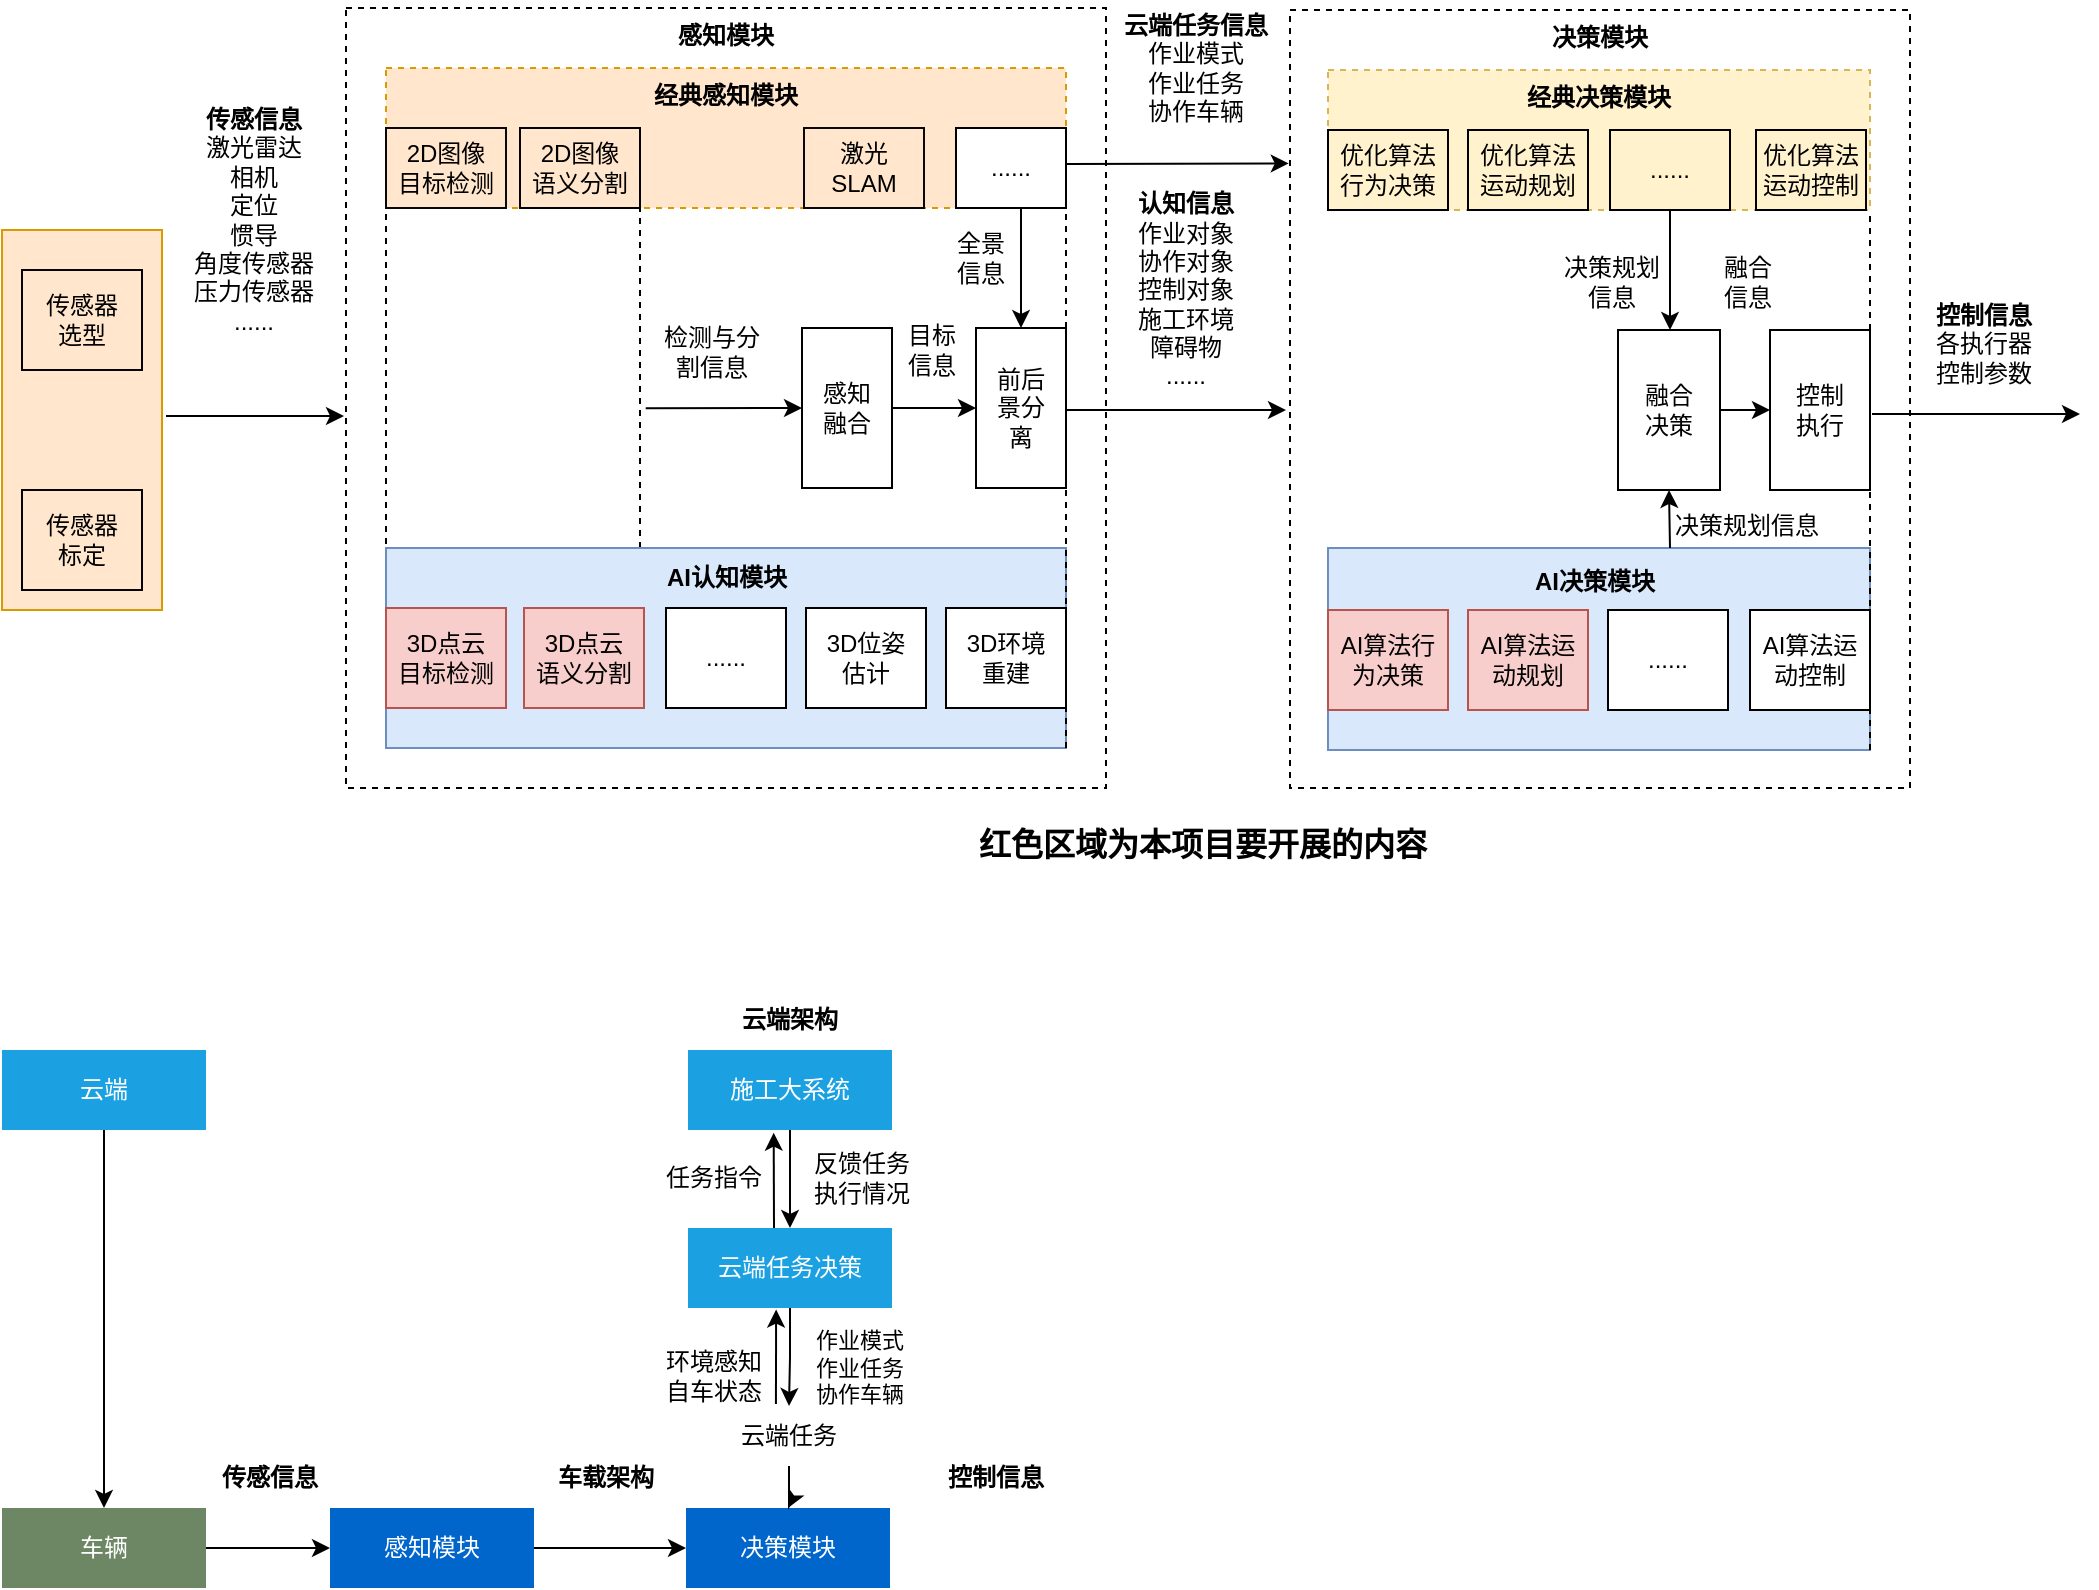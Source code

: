 <mxfile version="24.2.5" type="github">
  <diagram name="第 1 页" id="iehfQGtayAtAJCWWqkCr">
    <mxGraphModel dx="1822" dy="760" grid="1" gridSize="10" guides="1" tooltips="1" connect="1" arrows="1" fold="1" page="1" pageScale="1" pageWidth="827" pageHeight="1169" math="0" shadow="0">
      <root>
        <mxCell id="0" />
        <mxCell id="1" parent="0" />
        <mxCell id="oBShwvplJw0bLknqG_wh-67" value="&lt;b&gt;认知信息&lt;/b&gt;&lt;div&gt;作业对象&lt;/div&gt;&lt;div&gt;协作对象&lt;/div&gt;&lt;div&gt;控制对象&lt;/div&gt;&lt;div&gt;施工环境&lt;/div&gt;&lt;div&gt;障碍物&lt;/div&gt;&lt;div&gt;......&lt;/div&gt;" style="text;html=1;align=center;verticalAlign=middle;whiteSpace=wrap;rounded=0;" vertex="1" parent="1">
          <mxGeometry x="700" y="181" width="100" height="120" as="geometry" />
        </mxCell>
        <mxCell id="oBShwvplJw0bLknqG_wh-32" value="&lt;b&gt;决策模块&lt;/b&gt;" style="text;html=1;align=center;verticalAlign=top;whiteSpace=wrap;rounded=0;strokeColor=#000000;dashed=1;" vertex="1" parent="1">
          <mxGeometry x="802" y="101" width="310" height="389" as="geometry" />
        </mxCell>
        <mxCell id="oBShwvplJw0bLknqG_wh-6" value="&lt;b&gt;感知模块&lt;/b&gt;" style="text;html=1;align=center;verticalAlign=top;whiteSpace=wrap;rounded=0;strokeColor=#000000;dashed=1;" vertex="1" parent="1">
          <mxGeometry x="330" y="100" width="380" height="390" as="geometry" />
        </mxCell>
        <mxCell id="oBShwvplJw0bLknqG_wh-23" value="" style="rounded=0;whiteSpace=wrap;html=1;dashed=1;" vertex="1" parent="1">
          <mxGeometry x="350" y="170" width="127" height="290" as="geometry" />
        </mxCell>
        <mxCell id="oBShwvplJw0bLknqG_wh-22" value="&lt;b&gt;经典感知模块&lt;/b&gt;" style="text;html=1;align=center;verticalAlign=top;whiteSpace=wrap;rounded=0;strokeColor=#d79b00;dashed=1;fillColor=#ffe6cc;" vertex="1" parent="1">
          <mxGeometry x="350" y="130" width="340" height="70" as="geometry" />
        </mxCell>
        <mxCell id="oBShwvplJw0bLknqG_wh-12" value="" style="rounded=0;whiteSpace=wrap;html=1;fillColor=#ffe6cc;strokeColor=#d79b00;" vertex="1" parent="1">
          <mxGeometry x="158" y="211" width="80" height="190" as="geometry" />
        </mxCell>
        <mxCell id="oBShwvplJw0bLknqG_wh-3" value="传感器&lt;div&gt;选型&lt;/div&gt;" style="text;html=1;align=center;verticalAlign=middle;whiteSpace=wrap;rounded=0;fillColor=#ffe6cc;strokeColor=#050505;" vertex="1" parent="1">
          <mxGeometry x="168" y="231" width="60" height="50" as="geometry" />
        </mxCell>
        <mxCell id="oBShwvplJw0bLknqG_wh-4" value="传感器&lt;div&gt;标定&lt;/div&gt;" style="text;html=1;align=center;verticalAlign=middle;whiteSpace=wrap;rounded=0;fillColor=#ffe6cc;strokeColor=#050505;" vertex="1" parent="1">
          <mxGeometry x="168" y="341" width="60" height="50" as="geometry" />
        </mxCell>
        <mxCell id="oBShwvplJw0bLknqG_wh-5" value="&lt;b&gt;传感信息&lt;/b&gt;&lt;div&gt;激光雷达&lt;/div&gt;&lt;div&gt;相机&lt;/div&gt;&lt;div&gt;定位&lt;/div&gt;&lt;div&gt;惯导&lt;/div&gt;&lt;div&gt;角度传感器&lt;/div&gt;&lt;div&gt;压力传感器&lt;/div&gt;&lt;div&gt;......&lt;/div&gt;" style="text;html=1;align=center;verticalAlign=middle;whiteSpace=wrap;rounded=0;" vertex="1" parent="1">
          <mxGeometry x="234" y="146" width="100" height="120" as="geometry" />
        </mxCell>
        <mxCell id="oBShwvplJw0bLknqG_wh-8" value="2D图像&lt;div&gt;目标检测&lt;/div&gt;" style="text;html=1;align=center;verticalAlign=middle;whiteSpace=wrap;rounded=0;fillColor=#ffe6cc;strokeColor=#080808;" vertex="1" parent="1">
          <mxGeometry x="350" y="160" width="60" height="40" as="geometry" />
        </mxCell>
        <mxCell id="oBShwvplJw0bLknqG_wh-9" value="2D图像&lt;div&gt;语义分割&lt;/div&gt;" style="text;html=1;align=center;verticalAlign=middle;whiteSpace=wrap;rounded=0;fillColor=#ffe6cc;strokeColor=#030303;" vertex="1" parent="1">
          <mxGeometry x="417" y="160" width="60" height="40" as="geometry" />
        </mxCell>
        <mxCell id="oBShwvplJw0bLknqG_wh-10" value="激光&lt;div&gt;&lt;span style=&quot;background-color: initial;&quot;&gt;SLAM&lt;/span&gt;&lt;/div&gt;" style="text;html=1;align=center;verticalAlign=middle;whiteSpace=wrap;rounded=0;fillColor=#ffe6cc;strokeColor=#080808;" vertex="1" parent="1">
          <mxGeometry x="559" y="160" width="60" height="40" as="geometry" />
        </mxCell>
        <mxCell id="oBShwvplJw0bLknqG_wh-14" value="......" style="text;html=1;align=center;verticalAlign=middle;whiteSpace=wrap;rounded=0;strokeColor=default;fillColor=default;" vertex="1" parent="1">
          <mxGeometry x="635" y="160" width="55" height="40" as="geometry" />
        </mxCell>
        <mxCell id="oBShwvplJw0bLknqG_wh-15" value="感知&lt;div&gt;融合&lt;/div&gt;" style="text;html=1;align=center;verticalAlign=middle;whiteSpace=wrap;rounded=0;strokeColor=default;" vertex="1" parent="1">
          <mxGeometry x="558" y="260" width="45" height="80" as="geometry" />
        </mxCell>
        <mxCell id="oBShwvplJw0bLknqG_wh-16" value="前后&lt;div&gt;景分&lt;/div&gt;&lt;div&gt;离&lt;/div&gt;" style="text;html=1;align=center;verticalAlign=middle;whiteSpace=wrap;rounded=0;strokeColor=default;" vertex="1" parent="1">
          <mxGeometry x="645" y="260" width="45" height="80" as="geometry" />
        </mxCell>
        <mxCell id="oBShwvplJw0bLknqG_wh-17" value="" style="endArrow=classic;html=1;rounded=0;exitX=0.591;exitY=1.011;exitDx=0;exitDy=0;exitPerimeter=0;" edge="1" parent="1" source="oBShwvplJw0bLknqG_wh-14" target="oBShwvplJw0bLknqG_wh-16">
          <mxGeometry width="50" height="50" relative="1" as="geometry">
            <mxPoint x="610" y="270" as="sourcePoint" />
            <mxPoint x="660" y="220" as="targetPoint" />
          </mxGeometry>
        </mxCell>
        <mxCell id="oBShwvplJw0bLknqG_wh-18" value="" style="endArrow=classic;html=1;rounded=0;exitX=0.386;exitY=0.488;exitDx=0;exitDy=0;exitPerimeter=0;entryX=0;entryY=0.5;entryDx=0;entryDy=0;" edge="1" parent="1" target="oBShwvplJw0bLknqG_wh-15">
          <mxGeometry width="50" height="50" relative="1" as="geometry">
            <mxPoint x="479.84" y="300.08" as="sourcePoint" />
            <mxPoint x="540" y="300" as="targetPoint" />
          </mxGeometry>
        </mxCell>
        <mxCell id="oBShwvplJw0bLknqG_wh-19" value="" style="endArrow=classic;html=1;rounded=0;exitX=1;exitY=0.5;exitDx=0;exitDy=0;entryX=0;entryY=0.5;entryDx=0;entryDy=0;" edge="1" parent="1" source="oBShwvplJw0bLknqG_wh-15" target="oBShwvplJw0bLknqG_wh-16">
          <mxGeometry width="50" height="50" relative="1" as="geometry">
            <mxPoint x="490" y="360" as="sourcePoint" />
            <mxPoint x="540" y="310" as="targetPoint" />
          </mxGeometry>
        </mxCell>
        <mxCell id="oBShwvplJw0bLknqG_wh-20" value="检测&lt;span style=&quot;background-color: initial;&quot;&gt;与&lt;/span&gt;&lt;span style=&quot;background-color: initial;&quot;&gt;分&lt;/span&gt;&lt;span style=&quot;background-color: initial;&quot;&gt;割信&lt;/span&gt;&lt;span style=&quot;background-color: initial;&quot;&gt;息&lt;/span&gt;" style="text;html=1;align=center;verticalAlign=middle;whiteSpace=wrap;rounded=0;" vertex="1" parent="1">
          <mxGeometry x="483" y="257" width="60" height="30" as="geometry" />
        </mxCell>
        <mxCell id="oBShwvplJw0bLknqG_wh-21" value="目标&lt;div&gt;信息&lt;/div&gt;" style="text;html=1;align=center;verticalAlign=middle;whiteSpace=wrap;rounded=0;" vertex="1" parent="1">
          <mxGeometry x="593" y="256" width="60" height="30" as="geometry" />
        </mxCell>
        <mxCell id="oBShwvplJw0bLknqG_wh-26" value="" style="rounded=0;whiteSpace=wrap;html=1;fillColor=#dae8fc;strokeColor=#6c8ebf;" vertex="1" parent="1">
          <mxGeometry x="350" y="370" width="340" height="100" as="geometry" />
        </mxCell>
        <mxCell id="oBShwvplJw0bLknqG_wh-24" value="3D点云&lt;div&gt;目标检测&lt;/div&gt;" style="text;html=1;align=center;verticalAlign=middle;whiteSpace=wrap;rounded=0;strokeColor=#b85450;fillColor=#f8cecc;" vertex="1" parent="1">
          <mxGeometry x="350" y="400" width="60" height="50" as="geometry" />
        </mxCell>
        <mxCell id="oBShwvplJw0bLknqG_wh-25" value="3D点云&lt;div&gt;语义分割&lt;/div&gt;" style="text;html=1;align=center;verticalAlign=middle;whiteSpace=wrap;rounded=0;strokeColor=#b85450;fillColor=#f8cecc;" vertex="1" parent="1">
          <mxGeometry x="419" y="400" width="60" height="50" as="geometry" />
        </mxCell>
        <mxCell id="oBShwvplJw0bLknqG_wh-27" value="&lt;b&gt;AI认知模块&lt;/b&gt;" style="text;html=1;align=center;verticalAlign=middle;whiteSpace=wrap;rounded=0;" vertex="1" parent="1">
          <mxGeometry x="484" y="370" width="73" height="30" as="geometry" />
        </mxCell>
        <mxCell id="oBShwvplJw0bLknqG_wh-28" value="......" style="text;html=1;align=center;verticalAlign=middle;whiteSpace=wrap;rounded=0;strokeColor=default;fillColor=default;" vertex="1" parent="1">
          <mxGeometry x="490" y="400" width="60" height="50" as="geometry" />
        </mxCell>
        <mxCell id="oBShwvplJw0bLknqG_wh-29" value="3D位姿&lt;div&gt;估计&lt;/div&gt;" style="text;html=1;align=center;verticalAlign=middle;whiteSpace=wrap;rounded=0;strokeColor=default;fillColor=default;" vertex="1" parent="1">
          <mxGeometry x="560" y="400" width="60" height="50" as="geometry" />
        </mxCell>
        <mxCell id="oBShwvplJw0bLknqG_wh-30" value="3D环境&lt;div&gt;重建&lt;/div&gt;" style="text;html=1;align=center;verticalAlign=middle;whiteSpace=wrap;rounded=0;strokeColor=default;fillColor=default;" vertex="1" parent="1">
          <mxGeometry x="630" y="400" width="60" height="50" as="geometry" />
        </mxCell>
        <mxCell id="oBShwvplJw0bLknqG_wh-31" value="" style="endArrow=none;dashed=1;html=1;strokeWidth=1;rounded=0;exitX=1;exitY=1;exitDx=0;exitDy=0;" edge="1" parent="1" source="oBShwvplJw0bLknqG_wh-26">
          <mxGeometry width="50" height="50" relative="1" as="geometry">
            <mxPoint x="534" y="380" as="sourcePoint" />
            <mxPoint x="690" y="200" as="targetPoint" />
          </mxGeometry>
        </mxCell>
        <mxCell id="oBShwvplJw0bLknqG_wh-34" value="&lt;b&gt;经典决策模块&lt;/b&gt;" style="text;html=1;align=center;verticalAlign=top;whiteSpace=wrap;rounded=0;strokeColor=#d6b656;dashed=1;fillColor=#fff2cc;" vertex="1" parent="1">
          <mxGeometry x="821" y="131" width="271" height="70" as="geometry" />
        </mxCell>
        <mxCell id="oBShwvplJw0bLknqG_wh-35" value="优化算法行为决策" style="text;html=1;align=center;verticalAlign=middle;whiteSpace=wrap;rounded=0;fillColor=#fff2cc;strokeColor=#000000;" vertex="1" parent="1">
          <mxGeometry x="821" y="161" width="60" height="40" as="geometry" />
        </mxCell>
        <mxCell id="oBShwvplJw0bLknqG_wh-36" value="优化算法运动规划" style="text;html=1;align=center;verticalAlign=middle;whiteSpace=wrap;rounded=0;fillColor=#fff2cc;strokeColor=#000000;" vertex="1" parent="1">
          <mxGeometry x="891" y="161" width="60" height="40" as="geometry" />
        </mxCell>
        <mxCell id="oBShwvplJw0bLknqG_wh-37" value="......" style="text;html=1;align=center;verticalAlign=middle;whiteSpace=wrap;rounded=0;fillColor=#fff2cc;strokeColor=#000000;" vertex="1" parent="1">
          <mxGeometry x="962" y="161" width="60" height="40" as="geometry" />
        </mxCell>
        <mxCell id="oBShwvplJw0bLknqG_wh-38" value="优化算法运动控制" style="text;html=1;align=center;verticalAlign=middle;whiteSpace=wrap;rounded=0;strokeColor=#000000;fillColor=#fff2cc;" vertex="1" parent="1">
          <mxGeometry x="1035" y="161" width="55" height="40" as="geometry" />
        </mxCell>
        <mxCell id="oBShwvplJw0bLknqG_wh-39" value="融合&lt;div&gt;决策&lt;/div&gt;" style="text;html=1;align=center;verticalAlign=middle;whiteSpace=wrap;rounded=0;strokeColor=default;" vertex="1" parent="1">
          <mxGeometry x="966" y="261" width="51" height="80" as="geometry" />
        </mxCell>
        <mxCell id="oBShwvplJw0bLknqG_wh-40" value="控制&lt;div&gt;执行&lt;/div&gt;" style="text;html=1;align=center;verticalAlign=middle;whiteSpace=wrap;rounded=0;strokeColor=default;" vertex="1" parent="1">
          <mxGeometry x="1042" y="261" width="50" height="80" as="geometry" />
        </mxCell>
        <mxCell id="oBShwvplJw0bLknqG_wh-43" value="" style="endArrow=classic;html=1;rounded=0;exitX=1;exitY=0.5;exitDx=0;exitDy=0;entryX=0;entryY=0.5;entryDx=0;entryDy=0;" edge="1" parent="1" source="oBShwvplJw0bLknqG_wh-39" target="oBShwvplJw0bLknqG_wh-40">
          <mxGeometry width="50" height="50" relative="1" as="geometry">
            <mxPoint x="912" y="361" as="sourcePoint" />
            <mxPoint x="962" y="311" as="targetPoint" />
          </mxGeometry>
        </mxCell>
        <mxCell id="oBShwvplJw0bLknqG_wh-44" value="决策规划信息" style="text;html=1;align=center;verticalAlign=middle;whiteSpace=wrap;rounded=0;" vertex="1" parent="1">
          <mxGeometry x="933" y="222" width="60" height="30" as="geometry" />
        </mxCell>
        <mxCell id="oBShwvplJw0bLknqG_wh-45" value="融合&lt;div&gt;信息&lt;/div&gt;" style="text;html=1;align=center;verticalAlign=middle;whiteSpace=wrap;rounded=0;" vertex="1" parent="1">
          <mxGeometry x="1000.5" y="222" width="60" height="30" as="geometry" />
        </mxCell>
        <mxCell id="oBShwvplJw0bLknqG_wh-46" value="" style="rounded=0;whiteSpace=wrap;html=1;fillColor=#dae8fc;strokeColor=#6c8ebf;" vertex="1" parent="1">
          <mxGeometry x="821" y="370" width="271" height="101" as="geometry" />
        </mxCell>
        <mxCell id="oBShwvplJw0bLknqG_wh-47" value="AI算法行为决策" style="text;html=1;align=center;verticalAlign=middle;whiteSpace=wrap;rounded=0;strokeColor=#b85450;fillColor=#f8cecc;" vertex="1" parent="1">
          <mxGeometry x="821" y="401" width="60" height="50" as="geometry" />
        </mxCell>
        <mxCell id="oBShwvplJw0bLknqG_wh-48" value="AI算法运动规划" style="text;html=1;align=center;verticalAlign=middle;whiteSpace=wrap;rounded=0;strokeColor=#b85450;fillColor=#f8cecc;" vertex="1" parent="1">
          <mxGeometry x="891" y="401" width="60" height="50" as="geometry" />
        </mxCell>
        <mxCell id="oBShwvplJw0bLknqG_wh-49" value="&lt;b&gt;AI决策模块&lt;/b&gt;" style="text;html=1;align=center;verticalAlign=middle;whiteSpace=wrap;rounded=0;" vertex="1" parent="1">
          <mxGeometry x="918" y="372" width="73" height="30" as="geometry" />
        </mxCell>
        <mxCell id="oBShwvplJw0bLknqG_wh-50" value="......" style="text;html=1;align=center;verticalAlign=middle;whiteSpace=wrap;rounded=0;strokeColor=default;fillColor=default;" vertex="1" parent="1">
          <mxGeometry x="961" y="401" width="60" height="50" as="geometry" />
        </mxCell>
        <mxCell id="oBShwvplJw0bLknqG_wh-51" value="AI算法运动控制" style="text;html=1;align=center;verticalAlign=middle;whiteSpace=wrap;rounded=0;strokeColor=default;fillColor=default;" vertex="1" parent="1">
          <mxGeometry x="1032" y="401" width="60" height="50" as="geometry" />
        </mxCell>
        <mxCell id="oBShwvplJw0bLknqG_wh-53" value="" style="endArrow=none;dashed=1;html=1;strokeWidth=1;rounded=0;exitX=1;exitY=1;exitDx=0;exitDy=0;entryX=1;entryY=1;entryDx=0;entryDy=0;" edge="1" parent="1" source="oBShwvplJw0bLknqG_wh-46" target="oBShwvplJw0bLknqG_wh-34">
          <mxGeometry width="50" height="50" relative="1" as="geometry">
            <mxPoint x="1005" y="381" as="sourcePoint" />
            <mxPoint x="1161" y="201" as="targetPoint" />
          </mxGeometry>
        </mxCell>
        <mxCell id="oBShwvplJw0bLknqG_wh-55" value="&lt;span style=&quot;background-color: initial;&quot;&gt;全景&lt;/span&gt;&lt;div&gt;&lt;span style=&quot;background-color: initial;&quot;&gt;信息&lt;/span&gt;&lt;/div&gt;" style="text;html=1;align=center;verticalAlign=middle;whiteSpace=wrap;rounded=0;" vertex="1" parent="1">
          <mxGeometry x="625" y="210" width="45" height="30" as="geometry" />
        </mxCell>
        <mxCell id="oBShwvplJw0bLknqG_wh-59" value="" style="endArrow=classic;html=1;rounded=0;entryX=1;entryY=1;entryDx=0;entryDy=0;" edge="1" parent="1" target="oBShwvplJw0bLknqG_wh-67">
          <mxGeometry width="50" height="50" relative="1" as="geometry">
            <mxPoint x="690" y="301" as="sourcePoint" />
            <mxPoint x="774" y="301" as="targetPoint" />
          </mxGeometry>
        </mxCell>
        <mxCell id="oBShwvplJw0bLknqG_wh-60" value="" style="endArrow=classic;html=1;rounded=0;entryX=0.014;entryY=0.476;entryDx=0;entryDy=0;entryPerimeter=0;" edge="1" parent="1">
          <mxGeometry width="50" height="50" relative="1" as="geometry">
            <mxPoint x="1093" y="303" as="sourcePoint" />
            <mxPoint x="1197" y="303" as="targetPoint" />
          </mxGeometry>
        </mxCell>
        <mxCell id="oBShwvplJw0bLknqG_wh-61" value="&lt;b&gt;控制信息&lt;/b&gt;&lt;div&gt;各执行器&lt;/div&gt;&lt;div&gt;控制参数&lt;/div&gt;" style="text;html=1;align=center;verticalAlign=middle;whiteSpace=wrap;rounded=0;" vertex="1" parent="1">
          <mxGeometry x="1119" y="233" width="60" height="70" as="geometry" />
        </mxCell>
        <mxCell id="oBShwvplJw0bLknqG_wh-62" value="" style="endArrow=classic;html=1;rounded=0;entryX=0.014;entryY=0.476;entryDx=0;entryDy=0;entryPerimeter=0;" edge="1" parent="1">
          <mxGeometry width="50" height="50" relative="1" as="geometry">
            <mxPoint x="240" y="304" as="sourcePoint" />
            <mxPoint x="329" y="304" as="targetPoint" />
          </mxGeometry>
        </mxCell>
        <mxCell id="oBShwvplJw0bLknqG_wh-64" value="" style="endArrow=classic;html=1;rounded=0;exitX=0.5;exitY=1;exitDx=0;exitDy=0;" edge="1" parent="1" source="oBShwvplJw0bLknqG_wh-37">
          <mxGeometry width="50" height="50" relative="1" as="geometry">
            <mxPoint x="660" y="414" as="sourcePoint" />
            <mxPoint x="992" y="261" as="targetPoint" />
          </mxGeometry>
        </mxCell>
        <mxCell id="oBShwvplJw0bLknqG_wh-66" value="&lt;font style=&quot;font-size: 16px;&quot;&gt;&lt;b&gt;红色区域为本项目要开展的内容&lt;/b&gt;&lt;/font&gt;" style="text;html=1;align=center;verticalAlign=middle;whiteSpace=wrap;rounded=0;" vertex="1" parent="1">
          <mxGeometry x="622" y="503" width="273" height="30" as="geometry" />
        </mxCell>
        <mxCell id="oBShwvplJw0bLknqG_wh-68" value="" style="endArrow=classic;html=1;rounded=0;entryX=-0.002;entryY=0.151;entryDx=0;entryDy=0;entryPerimeter=0;" edge="1" parent="1">
          <mxGeometry width="50" height="50" relative="1" as="geometry">
            <mxPoint x="690" y="178" as="sourcePoint" />
            <mxPoint x="801.38" y="177.739" as="targetPoint" />
          </mxGeometry>
        </mxCell>
        <mxCell id="oBShwvplJw0bLknqG_wh-69" value="&lt;b&gt;云端任务信息&lt;/b&gt;&lt;div&gt;作业模式&lt;/div&gt;&lt;div&gt;作业任务&lt;/div&gt;&lt;div&gt;协作车辆&lt;/div&gt;" style="text;html=1;align=center;verticalAlign=middle;whiteSpace=wrap;rounded=0;shadow=1;" vertex="1" parent="1">
          <mxGeometry x="715" y="100" width="80" height="60" as="geometry" />
        </mxCell>
        <mxCell id="oBShwvplJw0bLknqG_wh-71" value="" style="endArrow=classic;html=1;rounded=0;entryX=0.5;entryY=1;entryDx=0;entryDy=0;" edge="1" parent="1" target="oBShwvplJw0bLknqG_wh-39">
          <mxGeometry width="50" height="50" relative="1" as="geometry">
            <mxPoint x="992" y="370" as="sourcePoint" />
            <mxPoint x="1041" y="350" as="targetPoint" />
          </mxGeometry>
        </mxCell>
        <mxCell id="oBShwvplJw0bLknqG_wh-73" value="决策规划信息" style="text;html=1;align=center;verticalAlign=middle;whiteSpace=wrap;rounded=0;" vertex="1" parent="1">
          <mxGeometry x="991" y="344" width="79" height="30" as="geometry" />
        </mxCell>
        <mxCell id="oBShwvplJw0bLknqG_wh-75" value="云端" style="text;html=1;align=center;verticalAlign=middle;whiteSpace=wrap;rounded=0;fillColor=#1ba1e2;strokeColor=none;fontColor=#ffffff;" vertex="1" parent="1">
          <mxGeometry x="158" y="621" width="102" height="40" as="geometry" />
        </mxCell>
        <mxCell id="oBShwvplJw0bLknqG_wh-76" value="车辆" style="text;html=1;align=center;verticalAlign=middle;whiteSpace=wrap;rounded=0;fillColor=#6d8764;strokeColor=none;fillStyle=auto;fontColor=#ffffff;" vertex="1" parent="1">
          <mxGeometry x="158" y="850" width="102" height="40" as="geometry" />
        </mxCell>
        <mxCell id="oBShwvplJw0bLknqG_wh-84" value="" style="edgeStyle=orthogonalEdgeStyle;rounded=0;orthogonalLoop=1;jettySize=auto;html=1;" edge="1" parent="1" source="oBShwvplJw0bLknqG_wh-77" target="oBShwvplJw0bLknqG_wh-78">
          <mxGeometry relative="1" as="geometry" />
        </mxCell>
        <mxCell id="oBShwvplJw0bLknqG_wh-77" value="感知模块" style="text;html=1;align=center;verticalAlign=middle;whiteSpace=wrap;rounded=0;fillColor=#0066CC;strokeColor=none;fontColor=#ffffff;" vertex="1" parent="1">
          <mxGeometry x="322" y="850" width="102" height="40" as="geometry" />
        </mxCell>
        <mxCell id="oBShwvplJw0bLknqG_wh-78" value="决策模块" style="text;html=1;align=center;verticalAlign=middle;whiteSpace=wrap;rounded=0;fillColor=#0066CC;strokeColor=none;fontColor=#ffffff;" vertex="1" parent="1">
          <mxGeometry x="500" y="850" width="102" height="40" as="geometry" />
        </mxCell>
        <mxCell id="oBShwvplJw0bLknqG_wh-88" value="" style="edgeStyle=orthogonalEdgeStyle;rounded=0;orthogonalLoop=1;jettySize=auto;html=1;" edge="1" parent="1" source="oBShwvplJw0bLknqG_wh-80" target="oBShwvplJw0bLknqG_wh-85">
          <mxGeometry relative="1" as="geometry" />
        </mxCell>
        <mxCell id="oBShwvplJw0bLknqG_wh-80" value="云端任务决策" style="text;html=1;align=center;verticalAlign=middle;whiteSpace=wrap;rounded=0;fillColor=#1ba1e2;strokeColor=none;fontColor=#ffffff;" vertex="1" parent="1">
          <mxGeometry x="501" y="710" width="102" height="40" as="geometry" />
        </mxCell>
        <mxCell id="oBShwvplJw0bLknqG_wh-81" value="施工大系统" style="text;html=1;align=center;verticalAlign=middle;whiteSpace=wrap;rounded=0;fillColor=#1ba1e2;strokeColor=none;fontColor=#ffffff;" vertex="1" parent="1">
          <mxGeometry x="501" y="621" width="102" height="40" as="geometry" />
        </mxCell>
        <mxCell id="oBShwvplJw0bLknqG_wh-82" value="" style="endArrow=classic;html=1;rounded=0;exitX=0.5;exitY=1;exitDx=0;exitDy=0;entryX=0.5;entryY=0;entryDx=0;entryDy=0;" edge="1" parent="1" source="oBShwvplJw0bLknqG_wh-75" target="oBShwvplJw0bLknqG_wh-76">
          <mxGeometry width="50" height="50" relative="1" as="geometry">
            <mxPoint x="550" y="740" as="sourcePoint" />
            <mxPoint x="600" y="690" as="targetPoint" />
          </mxGeometry>
        </mxCell>
        <mxCell id="oBShwvplJw0bLknqG_wh-83" value="" style="endArrow=classic;html=1;rounded=0;exitX=1;exitY=0.5;exitDx=0;exitDy=0;entryX=0;entryY=0.5;entryDx=0;entryDy=0;" edge="1" parent="1" source="oBShwvplJw0bLknqG_wh-76" target="oBShwvplJw0bLknqG_wh-77">
          <mxGeometry width="50" height="50" relative="1" as="geometry">
            <mxPoint x="550" y="740" as="sourcePoint" />
            <mxPoint x="600" y="690" as="targetPoint" />
          </mxGeometry>
        </mxCell>
        <mxCell id="oBShwvplJw0bLknqG_wh-86" value="" style="edgeStyle=orthogonalEdgeStyle;rounded=0;orthogonalLoop=1;jettySize=auto;html=1;" edge="1" parent="1" source="oBShwvplJw0bLknqG_wh-85" target="oBShwvplJw0bLknqG_wh-78">
          <mxGeometry relative="1" as="geometry" />
        </mxCell>
        <mxCell id="oBShwvplJw0bLknqG_wh-85" value="云端任务" style="text;html=1;align=center;verticalAlign=middle;whiteSpace=wrap;rounded=0;" vertex="1" parent="1">
          <mxGeometry x="502" y="799" width="99" height="30" as="geometry" />
        </mxCell>
        <mxCell id="oBShwvplJw0bLknqG_wh-92" value="" style="endArrow=classic;html=1;rounded=0;exitX=0.5;exitY=1;exitDx=0;exitDy=0;entryX=0.5;entryY=0;entryDx=0;entryDy=0;" edge="1" parent="1" source="oBShwvplJw0bLknqG_wh-81" target="oBShwvplJw0bLknqG_wh-80">
          <mxGeometry width="50" height="50" relative="1" as="geometry">
            <mxPoint x="500" y="860" as="sourcePoint" />
            <mxPoint x="550" y="710" as="targetPoint" />
          </mxGeometry>
        </mxCell>
        <mxCell id="oBShwvplJw0bLknqG_wh-93" value="" style="endArrow=classic;html=1;rounded=0;exitX=0;exitY=0;exitDx=0;exitDy=0;entryX=0.42;entryY=1.033;entryDx=0;entryDy=0;entryPerimeter=0;" edge="1" parent="1" target="oBShwvplJw0bLknqG_wh-81">
          <mxGeometry width="50" height="50" relative="1" as="geometry">
            <mxPoint x="544" y="710" as="sourcePoint" />
            <mxPoint x="544" y="670" as="targetPoint" />
          </mxGeometry>
        </mxCell>
        <mxCell id="oBShwvplJw0bLknqG_wh-94" value="" style="endArrow=classic;html=1;rounded=0;entryX=0.432;entryY=1.019;entryDx=0;entryDy=0;exitX=0.434;exitY=-0.032;exitDx=0;exitDy=0;exitPerimeter=0;entryPerimeter=0;" edge="1" parent="1" source="oBShwvplJw0bLknqG_wh-85" target="oBShwvplJw0bLknqG_wh-80">
          <mxGeometry width="50" height="50" relative="1" as="geometry">
            <mxPoint x="545" y="780" as="sourcePoint" />
            <mxPoint x="545" y="760" as="targetPoint" />
          </mxGeometry>
        </mxCell>
        <mxCell id="oBShwvplJw0bLknqG_wh-95" value="&lt;b&gt;传感信息&lt;/b&gt;" style="text;html=1;align=center;verticalAlign=middle;whiteSpace=wrap;rounded=0;" vertex="1" parent="1">
          <mxGeometry x="262" y="820" width="60" height="30" as="geometry" />
        </mxCell>
        <mxCell id="oBShwvplJw0bLknqG_wh-98" value="&lt;b&gt;车载架构&lt;/b&gt;" style="text;html=1;align=center;verticalAlign=middle;whiteSpace=wrap;rounded=0;" vertex="1" parent="1">
          <mxGeometry x="430" y="820" width="60" height="30" as="geometry" />
        </mxCell>
        <mxCell id="oBShwvplJw0bLknqG_wh-99" value="&lt;b&gt;控制信息&lt;/b&gt;" style="text;html=1;align=center;verticalAlign=middle;whiteSpace=wrap;rounded=0;" vertex="1" parent="1">
          <mxGeometry x="625" y="820" width="60" height="30" as="geometry" />
        </mxCell>
        <mxCell id="oBShwvplJw0bLknqG_wh-100" value="环境感知&lt;div&gt;自车状态&lt;/div&gt;" style="text;html=1;align=center;verticalAlign=middle;whiteSpace=wrap;rounded=0;" vertex="1" parent="1">
          <mxGeometry x="484" y="769" width="60" height="30" as="geometry" />
        </mxCell>
        <mxCell id="oBShwvplJw0bLknqG_wh-102" value="&lt;font style=&quot;font-size: 11px;&quot;&gt;作业模式&lt;/font&gt;&lt;div style=&quot;font-size: 11px;&quot;&gt;&lt;font style=&quot;font-size: 11px;&quot;&gt;作业任务&lt;/font&gt;&lt;/div&gt;&lt;div style=&quot;font-size: 11px;&quot;&gt;&lt;font style=&quot;font-size: 11px;&quot;&gt;协作车辆&lt;/font&gt;&lt;/div&gt;" style="text;html=1;align=center;verticalAlign=middle;whiteSpace=wrap;rounded=0;" vertex="1" parent="1">
          <mxGeometry x="557" y="764" width="60" height="30" as="geometry" />
        </mxCell>
        <mxCell id="oBShwvplJw0bLknqG_wh-104" value="任务指令" style="text;html=1;align=center;verticalAlign=middle;whiteSpace=wrap;rounded=0;" vertex="1" parent="1">
          <mxGeometry x="484" y="670" width="60" height="30" as="geometry" />
        </mxCell>
        <mxCell id="oBShwvplJw0bLknqG_wh-105" value="反馈任务&lt;div&gt;执行情况&lt;/div&gt;" style="text;html=1;align=center;verticalAlign=middle;whiteSpace=wrap;rounded=0;" vertex="1" parent="1">
          <mxGeometry x="558" y="670" width="60" height="30" as="geometry" />
        </mxCell>
        <mxCell id="oBShwvplJw0bLknqG_wh-106" value="&lt;b&gt;云端架构&lt;/b&gt;" style="text;html=1;align=center;verticalAlign=middle;whiteSpace=wrap;rounded=0;" vertex="1" parent="1">
          <mxGeometry x="522" y="591" width="60" height="30" as="geometry" />
        </mxCell>
      </root>
    </mxGraphModel>
  </diagram>
</mxfile>

